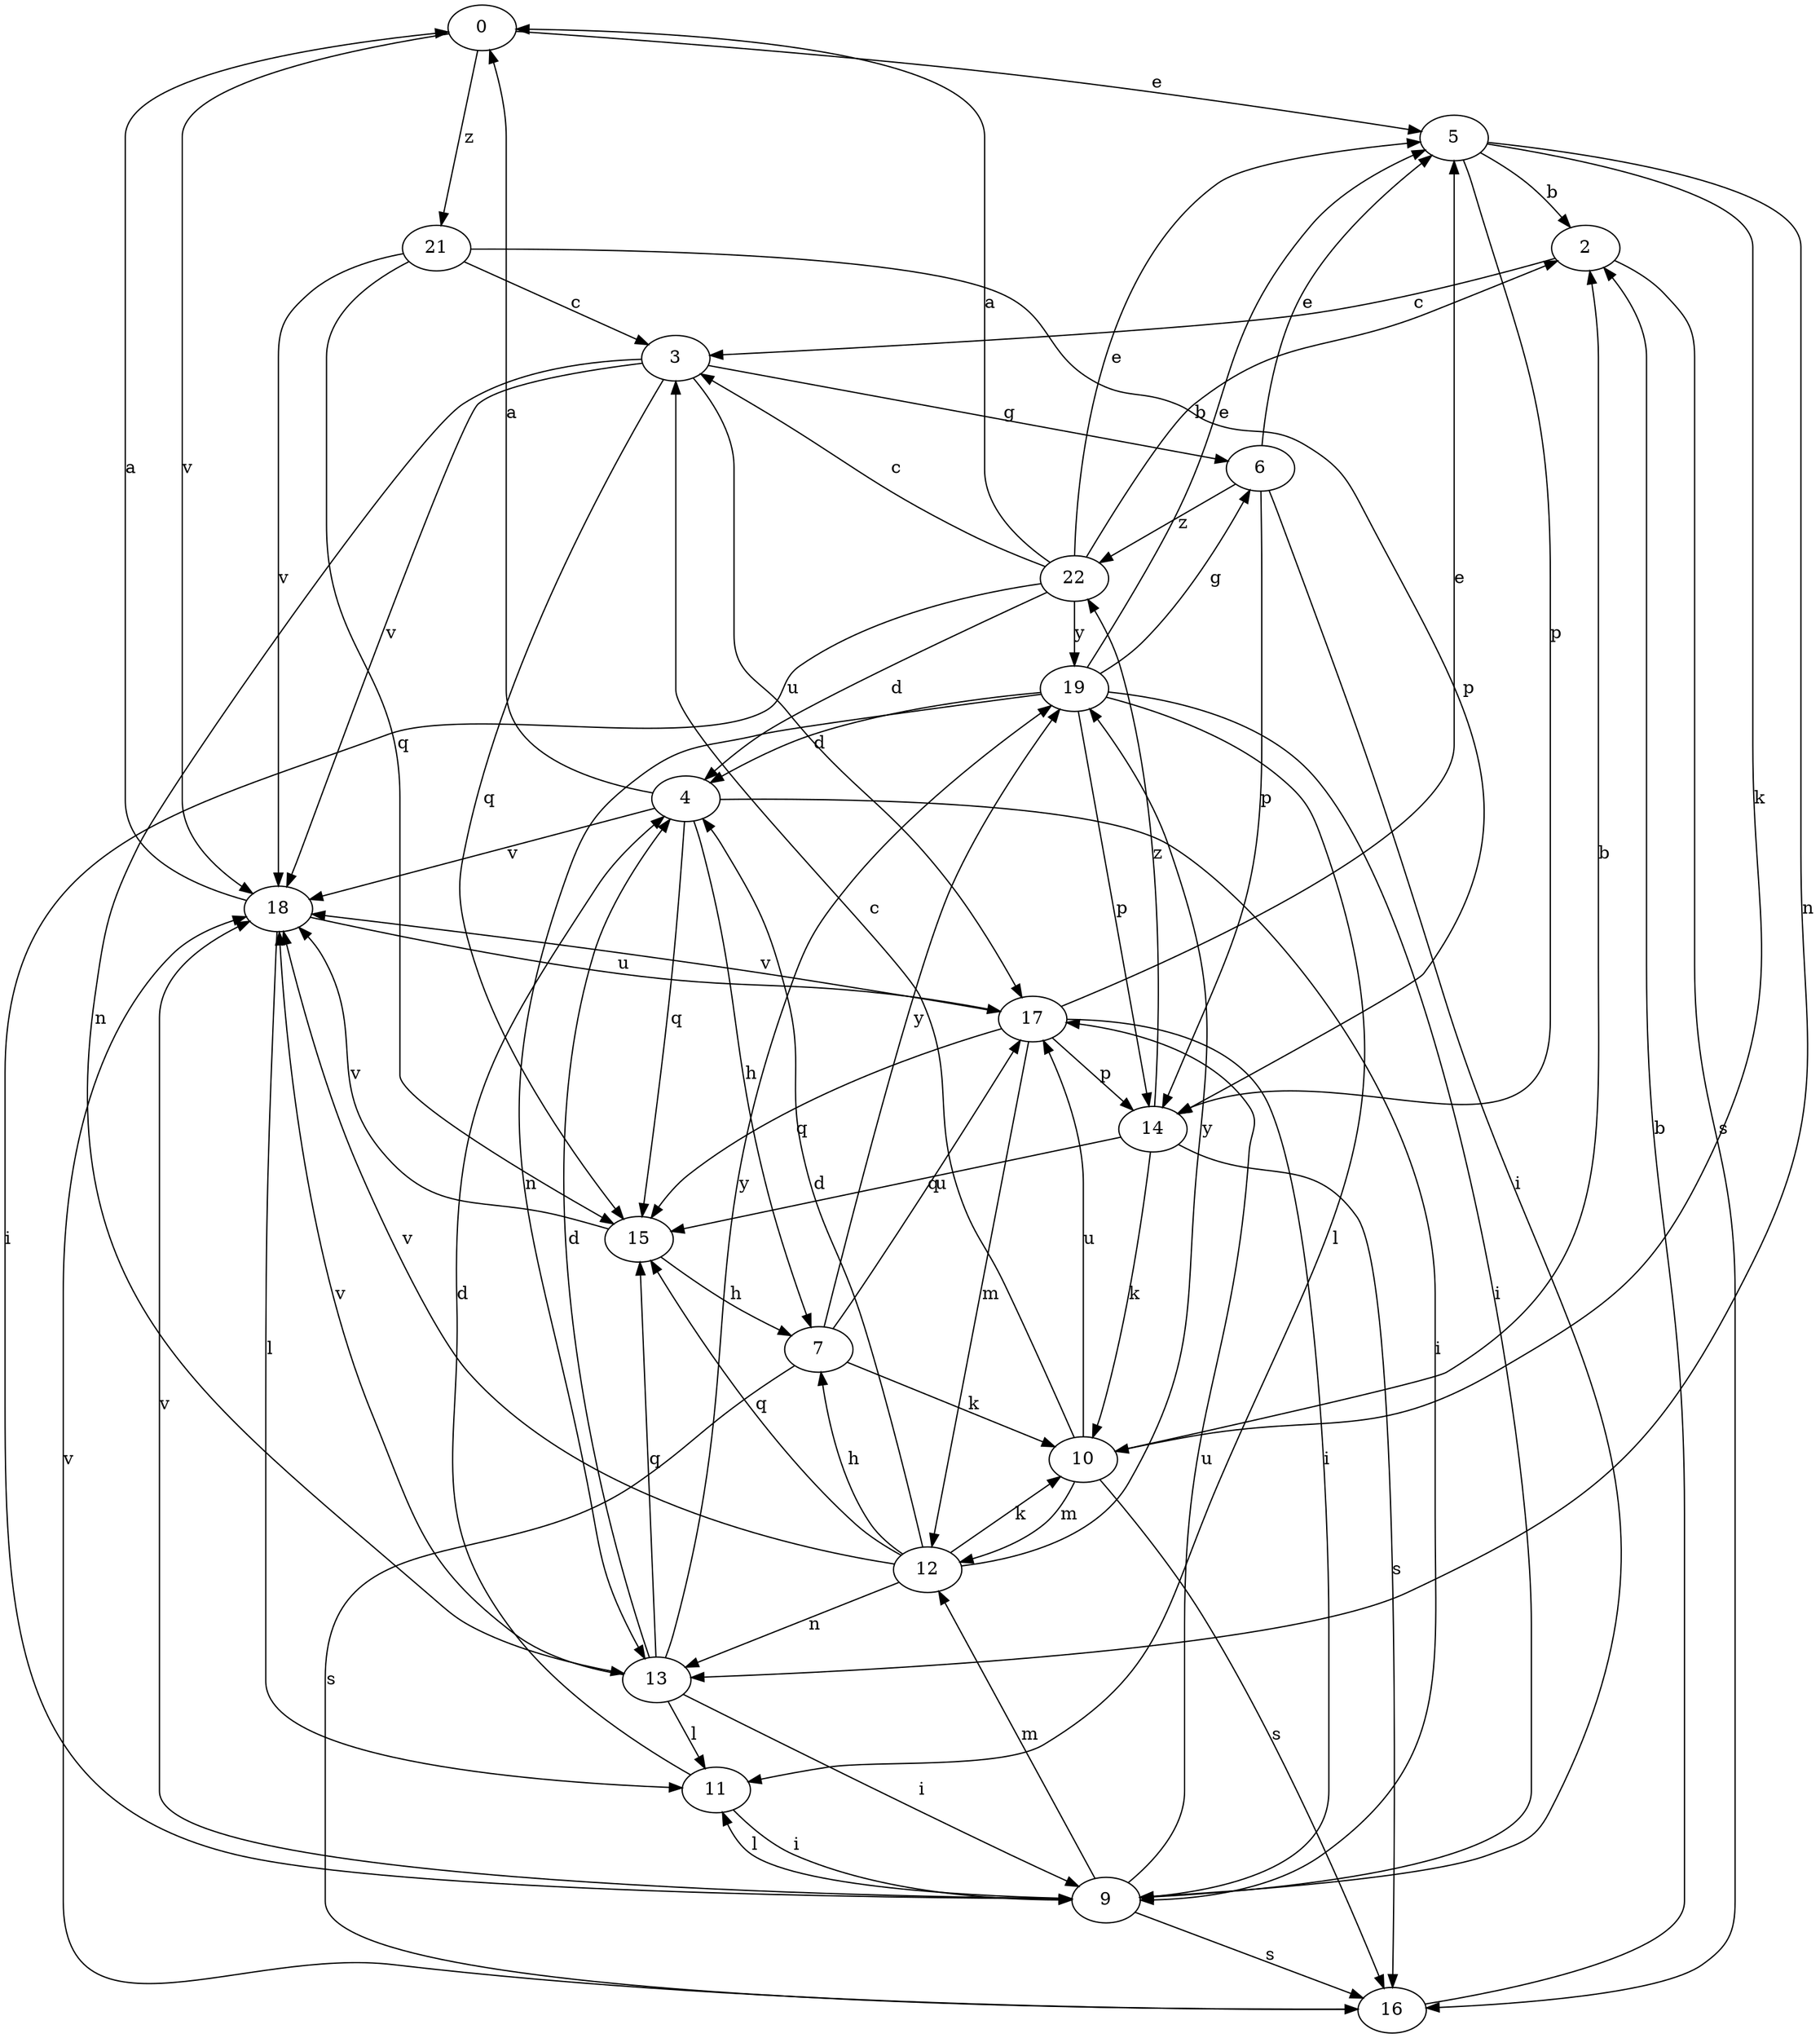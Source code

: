 strict digraph  {
0;
2;
3;
4;
5;
6;
7;
9;
10;
11;
12;
13;
14;
15;
16;
17;
18;
19;
21;
22;
0 -> 5  [label=e];
0 -> 18  [label=v];
0 -> 21  [label=z];
2 -> 3  [label=c];
2 -> 16  [label=s];
3 -> 6  [label=g];
3 -> 13  [label=n];
3 -> 15  [label=q];
3 -> 17  [label=u];
3 -> 18  [label=v];
4 -> 0  [label=a];
4 -> 7  [label=h];
4 -> 9  [label=i];
4 -> 15  [label=q];
4 -> 18  [label=v];
5 -> 2  [label=b];
5 -> 10  [label=k];
5 -> 13  [label=n];
5 -> 14  [label=p];
6 -> 5  [label=e];
6 -> 9  [label=i];
6 -> 14  [label=p];
6 -> 22  [label=z];
7 -> 10  [label=k];
7 -> 16  [label=s];
7 -> 17  [label=u];
7 -> 19  [label=y];
9 -> 11  [label=l];
9 -> 12  [label=m];
9 -> 16  [label=s];
9 -> 17  [label=u];
9 -> 18  [label=v];
10 -> 2  [label=b];
10 -> 3  [label=c];
10 -> 12  [label=m];
10 -> 16  [label=s];
10 -> 17  [label=u];
11 -> 4  [label=d];
11 -> 9  [label=i];
12 -> 4  [label=d];
12 -> 7  [label=h];
12 -> 10  [label=k];
12 -> 13  [label=n];
12 -> 15  [label=q];
12 -> 18  [label=v];
12 -> 19  [label=y];
13 -> 4  [label=d];
13 -> 9  [label=i];
13 -> 11  [label=l];
13 -> 15  [label=q];
13 -> 18  [label=v];
13 -> 19  [label=y];
14 -> 10  [label=k];
14 -> 15  [label=q];
14 -> 16  [label=s];
14 -> 22  [label=z];
15 -> 7  [label=h];
15 -> 18  [label=v];
16 -> 2  [label=b];
16 -> 18  [label=v];
17 -> 5  [label=e];
17 -> 9  [label=i];
17 -> 12  [label=m];
17 -> 14  [label=p];
17 -> 15  [label=q];
17 -> 18  [label=v];
18 -> 0  [label=a];
18 -> 11  [label=l];
18 -> 17  [label=u];
19 -> 4  [label=d];
19 -> 5  [label=e];
19 -> 6  [label=g];
19 -> 9  [label=i];
19 -> 11  [label=l];
19 -> 13  [label=n];
19 -> 14  [label=p];
21 -> 3  [label=c];
21 -> 14  [label=p];
21 -> 15  [label=q];
21 -> 18  [label=v];
22 -> 0  [label=a];
22 -> 2  [label=b];
22 -> 3  [label=c];
22 -> 4  [label=d];
22 -> 5  [label=e];
22 -> 9  [label=i];
22 -> 19  [label=y];
}
